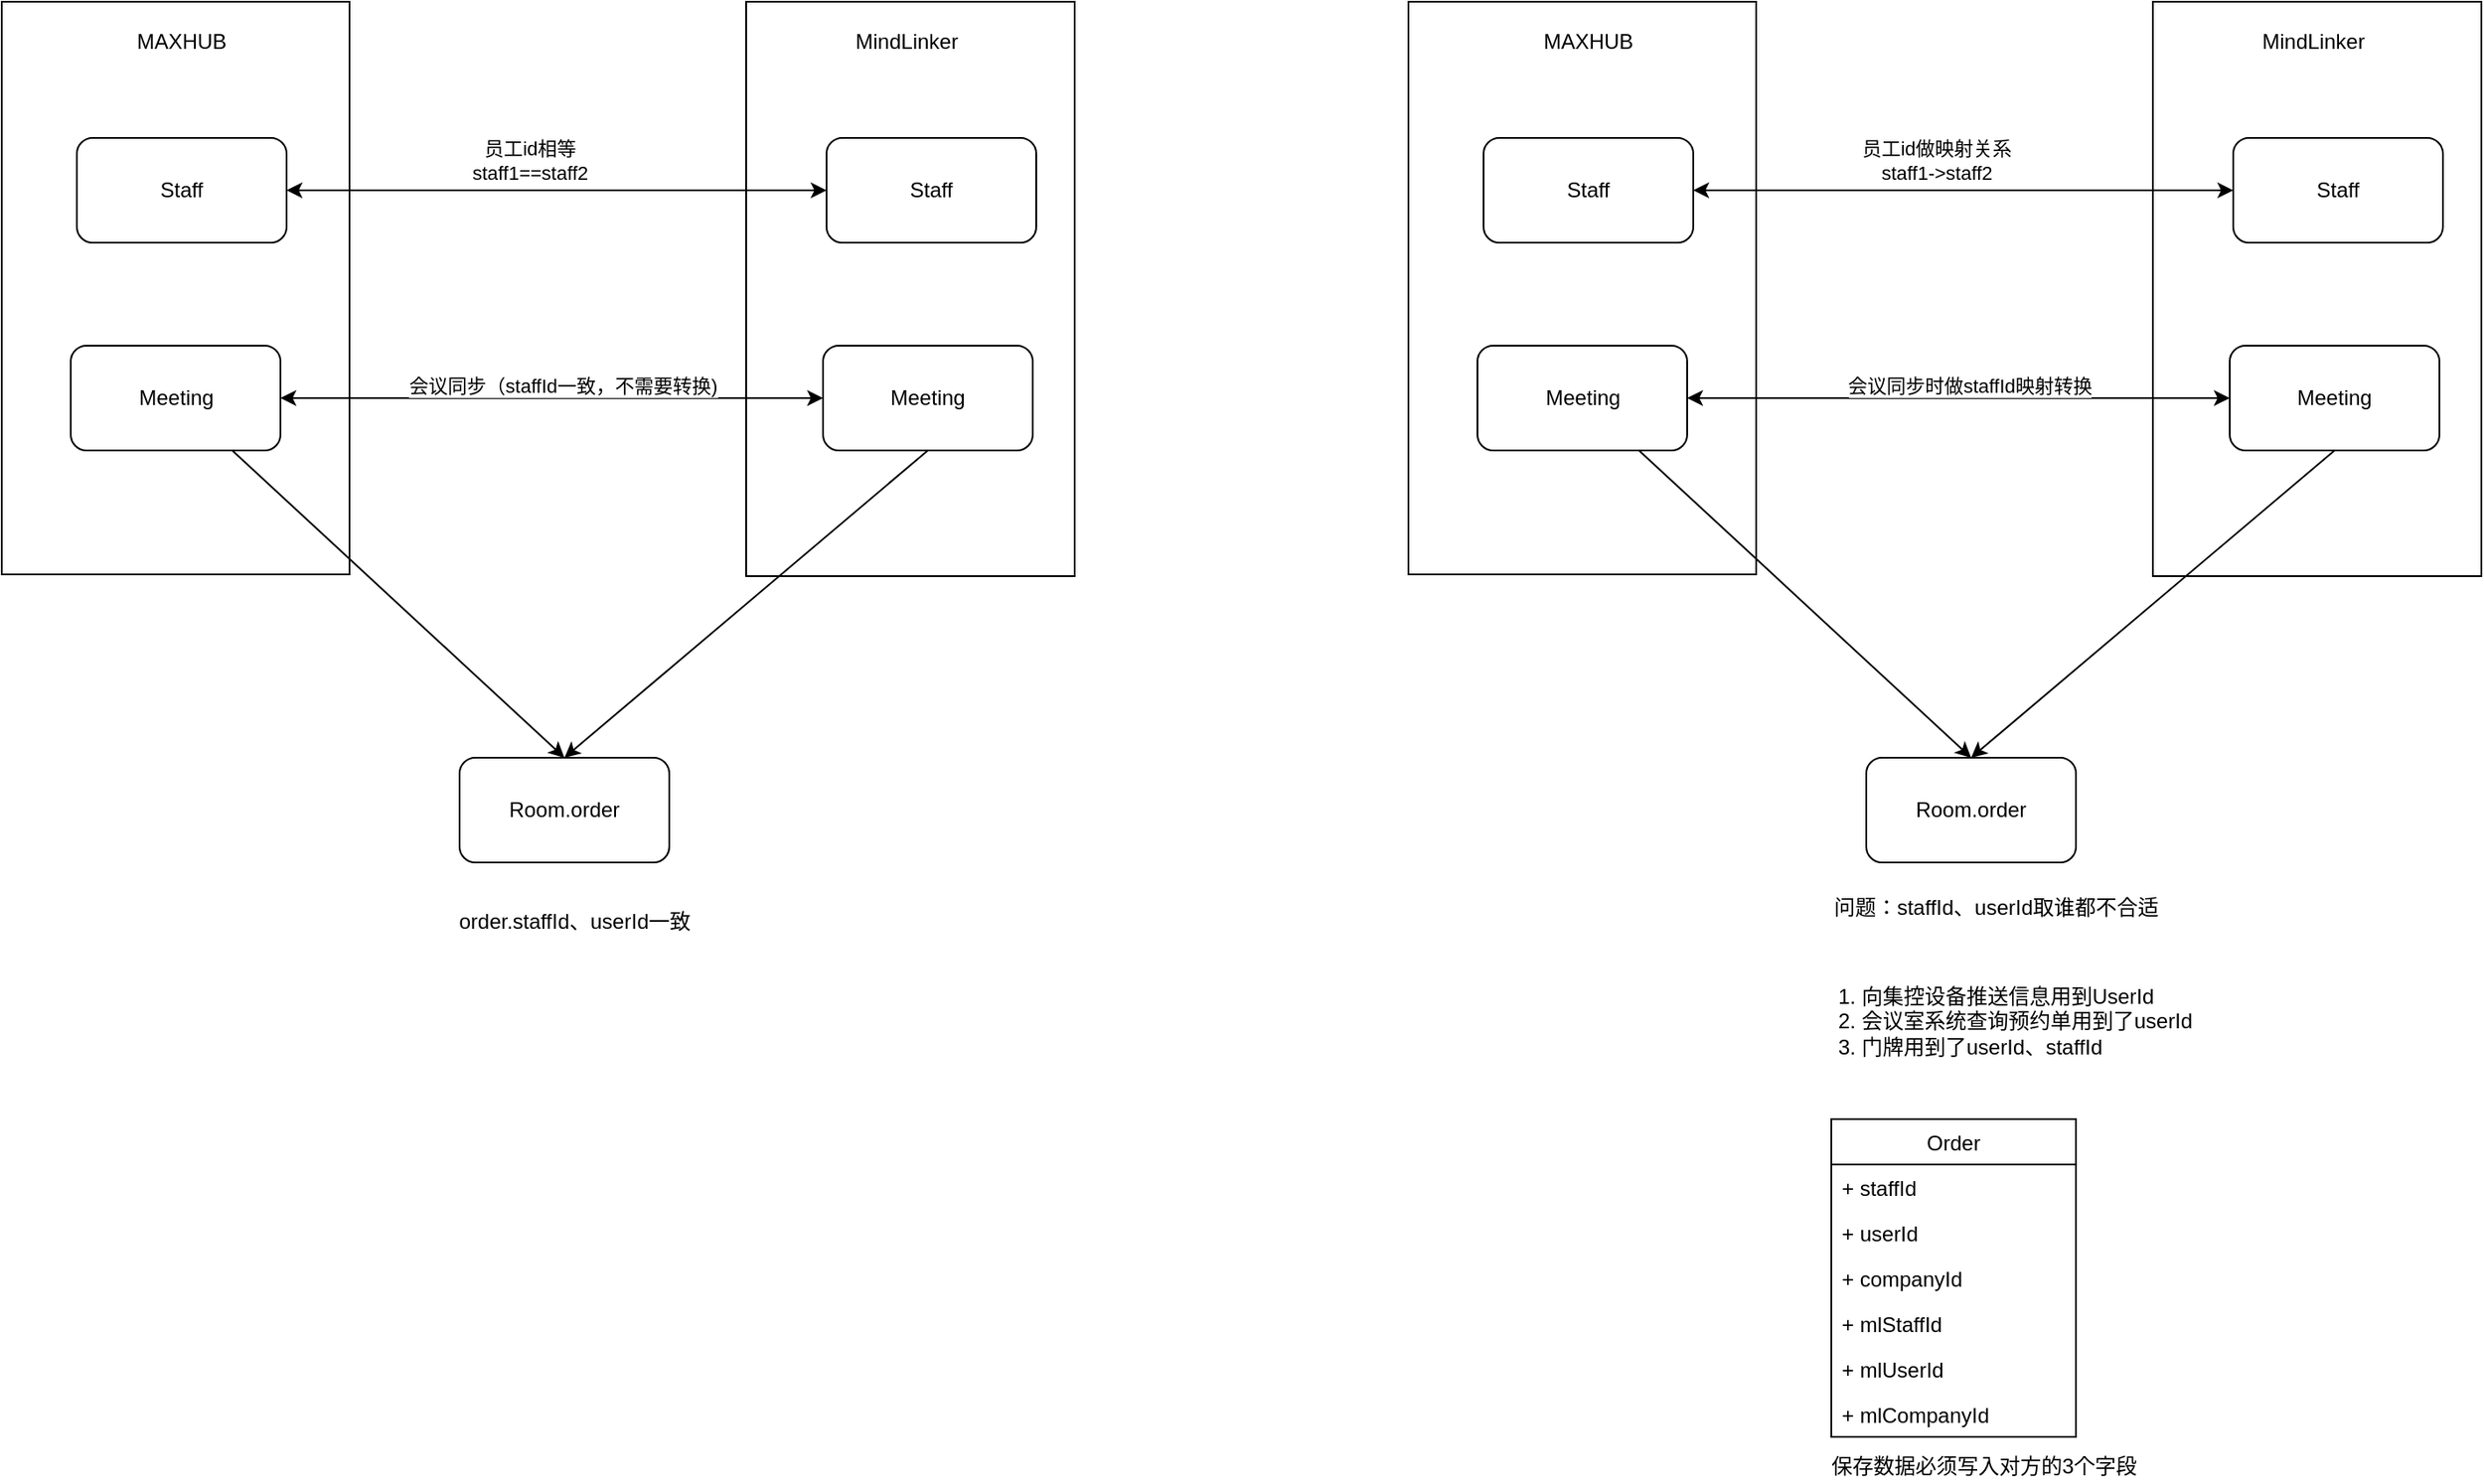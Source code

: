 <mxfile version="17.2.3" type="github">
  <diagram id="krpdeuUsel4yBSgga6Du" name="第 1 页">
    <mxGraphModel dx="2226" dy="794" grid="0" gridSize="10" guides="1" tooltips="1" connect="1" arrows="1" fold="1" page="0" pageScale="1" pageWidth="827" pageHeight="1169" math="0" shadow="0">
      <root>
        <mxCell id="0" />
        <mxCell id="1" parent="0" />
        <mxCell id="90hssZY8VLej_T3yfF7d-1" value="" style="rounded=0;whiteSpace=wrap;html=1;" vertex="1" parent="1">
          <mxGeometry x="100" y="115" width="199" height="328" as="geometry" />
        </mxCell>
        <mxCell id="90hssZY8VLej_T3yfF7d-2" value="MAXHUB" style="text;html=1;strokeColor=none;fillColor=none;align=center;verticalAlign=middle;whiteSpace=wrap;rounded=0;" vertex="1" parent="1">
          <mxGeometry x="146" y="123" width="114" height="30" as="geometry" />
        </mxCell>
        <mxCell id="90hssZY8VLej_T3yfF7d-3" value="" style="rounded=0;whiteSpace=wrap;html=1;" vertex="1" parent="1">
          <mxGeometry x="526" y="115" width="188" height="329" as="geometry" />
        </mxCell>
        <mxCell id="90hssZY8VLej_T3yfF7d-4" value="MindLinker" style="text;html=1;strokeColor=none;fillColor=none;align=center;verticalAlign=middle;whiteSpace=wrap;rounded=0;" vertex="1" parent="1">
          <mxGeometry x="561" y="123" width="114" height="30" as="geometry" />
        </mxCell>
        <mxCell id="90hssZY8VLej_T3yfF7d-5" value="Staff" style="rounded=1;whiteSpace=wrap;html=1;" vertex="1" parent="1">
          <mxGeometry x="143" y="193" width="120" height="60" as="geometry" />
        </mxCell>
        <mxCell id="90hssZY8VLej_T3yfF7d-6" value="Staff" style="rounded=1;whiteSpace=wrap;html=1;" vertex="1" parent="1">
          <mxGeometry x="572" y="193" width="120" height="60" as="geometry" />
        </mxCell>
        <mxCell id="90hssZY8VLej_T3yfF7d-7" value="" style="endArrow=classic;startArrow=classic;html=1;rounded=0;entryX=0;entryY=0.5;entryDx=0;entryDy=0;" edge="1" parent="1" source="90hssZY8VLej_T3yfF7d-5" target="90hssZY8VLej_T3yfF7d-6">
          <mxGeometry width="50" height="50" relative="1" as="geometry">
            <mxPoint x="347" y="262" as="sourcePoint" />
            <mxPoint x="397" y="212" as="targetPoint" />
          </mxGeometry>
        </mxCell>
        <mxCell id="90hssZY8VLej_T3yfF7d-8" value="员工id做映射关系&lt;br&gt;staff1-&amp;gt;staff2" style="edgeLabel;html=1;align=center;verticalAlign=middle;resizable=0;points=[];" vertex="1" connectable="0" parent="90hssZY8VLej_T3yfF7d-7">
          <mxGeometry x="-0.204" y="4" relative="1" as="geometry">
            <mxPoint x="16" y="-13" as="offset" />
          </mxGeometry>
        </mxCell>
        <mxCell id="90hssZY8VLej_T3yfF7d-15" style="rounded=0;orthogonalLoop=1;jettySize=auto;html=1;entryX=0.5;entryY=0;entryDx=0;entryDy=0;" edge="1" parent="1" source="90hssZY8VLej_T3yfF7d-9" target="90hssZY8VLej_T3yfF7d-13">
          <mxGeometry relative="1" as="geometry" />
        </mxCell>
        <mxCell id="90hssZY8VLej_T3yfF7d-9" value="Meeting" style="rounded=1;whiteSpace=wrap;html=1;" vertex="1" parent="1">
          <mxGeometry x="139.5" y="312" width="120" height="60" as="geometry" />
        </mxCell>
        <mxCell id="90hssZY8VLej_T3yfF7d-10" value="Meeting" style="rounded=1;whiteSpace=wrap;html=1;" vertex="1" parent="1">
          <mxGeometry x="570" y="312" width="120" height="60" as="geometry" />
        </mxCell>
        <mxCell id="90hssZY8VLej_T3yfF7d-11" value="" style="endArrow=classic;startArrow=classic;html=1;rounded=0;exitX=1;exitY=0.5;exitDx=0;exitDy=0;" edge="1" parent="1" source="90hssZY8VLej_T3yfF7d-9" target="90hssZY8VLej_T3yfF7d-10">
          <mxGeometry width="50" height="50" relative="1" as="geometry">
            <mxPoint x="315" y="372" as="sourcePoint" />
            <mxPoint x="365" y="322" as="targetPoint" />
          </mxGeometry>
        </mxCell>
        <mxCell id="90hssZY8VLej_T3yfF7d-12" value="会议同步时做staffId映射转换" style="edgeLabel;html=1;align=center;verticalAlign=middle;resizable=0;points=[];" vertex="1" connectable="0" parent="90hssZY8VLej_T3yfF7d-11">
          <mxGeometry x="-0.295" y="2" relative="1" as="geometry">
            <mxPoint x="52" y="-5" as="offset" />
          </mxGeometry>
        </mxCell>
        <mxCell id="90hssZY8VLej_T3yfF7d-13" value="Room.order" style="rounded=1;whiteSpace=wrap;html=1;" vertex="1" parent="1">
          <mxGeometry x="362" y="548" width="120" height="60" as="geometry" />
        </mxCell>
        <mxCell id="90hssZY8VLej_T3yfF7d-16" style="rounded=0;orthogonalLoop=1;jettySize=auto;html=1;exitX=0.5;exitY=1;exitDx=0;exitDy=0;entryX=0.5;entryY=0;entryDx=0;entryDy=0;" edge="1" parent="1" source="90hssZY8VLej_T3yfF7d-10" target="90hssZY8VLej_T3yfF7d-13">
          <mxGeometry relative="1" as="geometry">
            <mxPoint x="475.004" y="417" as="sourcePoint" />
            <mxPoint x="640.936" y="593" as="targetPoint" />
          </mxGeometry>
        </mxCell>
        <mxCell id="90hssZY8VLej_T3yfF7d-17" value="问题：staffId、userId取谁都不合适&lt;br&gt;" style="text;html=1;strokeColor=none;fillColor=none;align=center;verticalAlign=middle;whiteSpace=wrap;rounded=0;" vertex="1" parent="1">
          <mxGeometry x="329.5" y="622" width="212.5" height="24" as="geometry" />
        </mxCell>
        <mxCell id="90hssZY8VLej_T3yfF7d-18" value="" style="rounded=0;whiteSpace=wrap;html=1;" vertex="1" parent="1">
          <mxGeometry x="-705" y="115" width="199" height="328" as="geometry" />
        </mxCell>
        <mxCell id="90hssZY8VLej_T3yfF7d-19" value="MAXHUB" style="text;html=1;strokeColor=none;fillColor=none;align=center;verticalAlign=middle;whiteSpace=wrap;rounded=0;" vertex="1" parent="1">
          <mxGeometry x="-659" y="123" width="114" height="30" as="geometry" />
        </mxCell>
        <mxCell id="90hssZY8VLej_T3yfF7d-20" value="" style="rounded=0;whiteSpace=wrap;html=1;" vertex="1" parent="1">
          <mxGeometry x="-279" y="115" width="188" height="329" as="geometry" />
        </mxCell>
        <mxCell id="90hssZY8VLej_T3yfF7d-21" value="MindLinker" style="text;html=1;strokeColor=none;fillColor=none;align=center;verticalAlign=middle;whiteSpace=wrap;rounded=0;" vertex="1" parent="1">
          <mxGeometry x="-244" y="123" width="114" height="30" as="geometry" />
        </mxCell>
        <mxCell id="90hssZY8VLej_T3yfF7d-22" value="Staff" style="rounded=1;whiteSpace=wrap;html=1;" vertex="1" parent="1">
          <mxGeometry x="-662" y="193" width="120" height="60" as="geometry" />
        </mxCell>
        <mxCell id="90hssZY8VLej_T3yfF7d-23" value="Staff" style="rounded=1;whiteSpace=wrap;html=1;" vertex="1" parent="1">
          <mxGeometry x="-233" y="193" width="120" height="60" as="geometry" />
        </mxCell>
        <mxCell id="90hssZY8VLej_T3yfF7d-24" value="" style="endArrow=classic;startArrow=classic;html=1;rounded=0;entryX=0;entryY=0.5;entryDx=0;entryDy=0;" edge="1" parent="1" source="90hssZY8VLej_T3yfF7d-22" target="90hssZY8VLej_T3yfF7d-23">
          <mxGeometry width="50" height="50" relative="1" as="geometry">
            <mxPoint x="-458" y="262" as="sourcePoint" />
            <mxPoint x="-408" y="212" as="targetPoint" />
          </mxGeometry>
        </mxCell>
        <mxCell id="90hssZY8VLej_T3yfF7d-25" value="员工id相等&lt;br&gt;staff1==staff2" style="edgeLabel;html=1;align=center;verticalAlign=middle;resizable=0;points=[];" vertex="1" connectable="0" parent="90hssZY8VLej_T3yfF7d-24">
          <mxGeometry x="-0.204" y="4" relative="1" as="geometry">
            <mxPoint x="16" y="-13" as="offset" />
          </mxGeometry>
        </mxCell>
        <mxCell id="90hssZY8VLej_T3yfF7d-26" style="rounded=0;orthogonalLoop=1;jettySize=auto;html=1;entryX=0.5;entryY=0;entryDx=0;entryDy=0;" edge="1" parent="1" source="90hssZY8VLej_T3yfF7d-27" target="90hssZY8VLej_T3yfF7d-31">
          <mxGeometry relative="1" as="geometry" />
        </mxCell>
        <mxCell id="90hssZY8VLej_T3yfF7d-27" value="Meeting" style="rounded=1;whiteSpace=wrap;html=1;" vertex="1" parent="1">
          <mxGeometry x="-665.5" y="312" width="120" height="60" as="geometry" />
        </mxCell>
        <mxCell id="90hssZY8VLej_T3yfF7d-28" value="Meeting" style="rounded=1;whiteSpace=wrap;html=1;" vertex="1" parent="1">
          <mxGeometry x="-235" y="312" width="120" height="60" as="geometry" />
        </mxCell>
        <mxCell id="90hssZY8VLej_T3yfF7d-29" value="" style="endArrow=classic;startArrow=classic;html=1;rounded=0;exitX=1;exitY=0.5;exitDx=0;exitDy=0;" edge="1" parent="1" source="90hssZY8VLej_T3yfF7d-27" target="90hssZY8VLej_T3yfF7d-28">
          <mxGeometry width="50" height="50" relative="1" as="geometry">
            <mxPoint x="-490" y="372" as="sourcePoint" />
            <mxPoint x="-440" y="322" as="targetPoint" />
          </mxGeometry>
        </mxCell>
        <mxCell id="90hssZY8VLej_T3yfF7d-30" value="会议同步（staffId一致，不需要转换)" style="edgeLabel;html=1;align=center;verticalAlign=middle;resizable=0;points=[];" vertex="1" connectable="0" parent="90hssZY8VLej_T3yfF7d-29">
          <mxGeometry x="-0.295" y="2" relative="1" as="geometry">
            <mxPoint x="52" y="-5" as="offset" />
          </mxGeometry>
        </mxCell>
        <mxCell id="90hssZY8VLej_T3yfF7d-31" value="Room.order" style="rounded=1;whiteSpace=wrap;html=1;" vertex="1" parent="1">
          <mxGeometry x="-443" y="548" width="120" height="60" as="geometry" />
        </mxCell>
        <mxCell id="90hssZY8VLej_T3yfF7d-32" style="rounded=0;orthogonalLoop=1;jettySize=auto;html=1;exitX=0.5;exitY=1;exitDx=0;exitDy=0;entryX=0.5;entryY=0;entryDx=0;entryDy=0;" edge="1" parent="1" source="90hssZY8VLej_T3yfF7d-28" target="90hssZY8VLej_T3yfF7d-31">
          <mxGeometry relative="1" as="geometry">
            <mxPoint x="-329.996" y="417" as="sourcePoint" />
            <mxPoint x="-164.064" y="593" as="targetPoint" />
          </mxGeometry>
        </mxCell>
        <mxCell id="90hssZY8VLej_T3yfF7d-33" value="order.staffId、userId一致" style="text;html=1;strokeColor=none;fillColor=none;align=center;verticalAlign=middle;whiteSpace=wrap;rounded=0;" vertex="1" parent="1">
          <mxGeometry x="-496" y="625" width="237.5" height="33" as="geometry" />
        </mxCell>
        <mxCell id="90hssZY8VLej_T3yfF7d-34" value="1. 向集控设备推送信息用到UserId&lt;br&gt;&lt;div&gt;&lt;span&gt;2. 会议室系统查询预约单用到了userId&lt;/span&gt;&lt;/div&gt;&lt;div&gt;&lt;span&gt;3. 门牌用到了userId、staffId&lt;/span&gt;&lt;/div&gt;" style="text;html=1;strokeColor=none;fillColor=none;align=left;verticalAlign=middle;whiteSpace=wrap;rounded=0;" vertex="1" parent="1">
          <mxGeometry x="344" y="656" width="222" height="86" as="geometry" />
        </mxCell>
        <mxCell id="90hssZY8VLej_T3yfF7d-35" value="Order" style="swimlane;fontStyle=0;childLayout=stackLayout;horizontal=1;startSize=26;fillColor=none;horizontalStack=0;resizeParent=1;resizeParentMax=0;resizeLast=0;collapsible=1;marginBottom=0;" vertex="1" parent="1">
          <mxGeometry x="342" y="755" width="140" height="182" as="geometry" />
        </mxCell>
        <mxCell id="90hssZY8VLej_T3yfF7d-36" value="+ staffId" style="text;strokeColor=none;fillColor=none;align=left;verticalAlign=top;spacingLeft=4;spacingRight=4;overflow=hidden;rotatable=0;points=[[0,0.5],[1,0.5]];portConstraint=eastwest;" vertex="1" parent="90hssZY8VLej_T3yfF7d-35">
          <mxGeometry y="26" width="140" height="26" as="geometry" />
        </mxCell>
        <mxCell id="90hssZY8VLej_T3yfF7d-37" value="+ userId" style="text;strokeColor=none;fillColor=none;align=left;verticalAlign=top;spacingLeft=4;spacingRight=4;overflow=hidden;rotatable=0;points=[[0,0.5],[1,0.5]];portConstraint=eastwest;" vertex="1" parent="90hssZY8VLej_T3yfF7d-35">
          <mxGeometry y="52" width="140" height="26" as="geometry" />
        </mxCell>
        <mxCell id="90hssZY8VLej_T3yfF7d-41" value="+ companyId" style="text;strokeColor=none;fillColor=none;align=left;verticalAlign=top;spacingLeft=4;spacingRight=4;overflow=hidden;rotatable=0;points=[[0,0.5],[1,0.5]];portConstraint=eastwest;" vertex="1" parent="90hssZY8VLej_T3yfF7d-35">
          <mxGeometry y="78" width="140" height="26" as="geometry" />
        </mxCell>
        <mxCell id="90hssZY8VLej_T3yfF7d-39" value="+ mlStaffId" style="text;strokeColor=none;fillColor=none;align=left;verticalAlign=top;spacingLeft=4;spacingRight=4;overflow=hidden;rotatable=0;points=[[0,0.5],[1,0.5]];portConstraint=eastwest;" vertex="1" parent="90hssZY8VLej_T3yfF7d-35">
          <mxGeometry y="104" width="140" height="26" as="geometry" />
        </mxCell>
        <mxCell id="90hssZY8VLej_T3yfF7d-38" value="+ mlUserId" style="text;strokeColor=none;fillColor=none;align=left;verticalAlign=top;spacingLeft=4;spacingRight=4;overflow=hidden;rotatable=0;points=[[0,0.5],[1,0.5]];portConstraint=eastwest;" vertex="1" parent="90hssZY8VLej_T3yfF7d-35">
          <mxGeometry y="130" width="140" height="26" as="geometry" />
        </mxCell>
        <mxCell id="90hssZY8VLej_T3yfF7d-42" value="+ mlCompanyId" style="text;strokeColor=none;fillColor=none;align=left;verticalAlign=top;spacingLeft=4;spacingRight=4;overflow=hidden;rotatable=0;points=[[0,0.5],[1,0.5]];portConstraint=eastwest;" vertex="1" parent="90hssZY8VLej_T3yfF7d-35">
          <mxGeometry y="156" width="140" height="26" as="geometry" />
        </mxCell>
        <mxCell id="90hssZY8VLej_T3yfF7d-40" value="保存数据必须写入对方的3个字段" style="text;html=1;align=center;verticalAlign=middle;resizable=0;points=[];autosize=1;strokeColor=none;fillColor=none;" vertex="1" parent="1">
          <mxGeometry x="336" y="945" width="185" height="18" as="geometry" />
        </mxCell>
      </root>
    </mxGraphModel>
  </diagram>
</mxfile>
